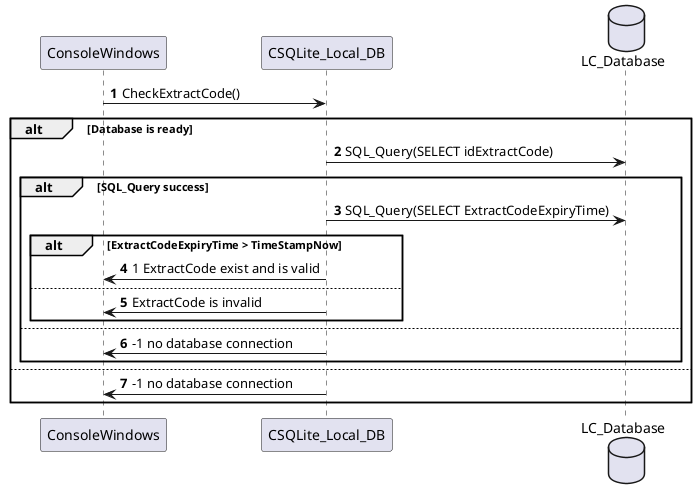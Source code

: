 @startuml


 autonumber
 ConsoleWindows -> CSQLite_Local_DB : CheckExtractCode()

 alt Database is ready

     database LC_Database
     CSQLite_Local_DB -> LC_Database: SQL_Query(SELECT idExtractCode)

     alt SQL_Query success

         CSQLite_Local_DB -> LC_Database: SQL_Query(SELECT ExtractCodeExpiryTime)

         alt ExtractCodeExpiryTime > TimeStampNow
             CSQLite_Local_DB -> ConsoleWindows : 1 ExtractCode exist and is valid
         else
            CSQLite_Local_DB -> ConsoleWindows : ExtractCode is invalid
         end

     else
         CSQLite_Local_DB -> ConsoleWindows : -1 no database connection
     end
 else
     CSQLite_Local_DB -> ConsoleWindows : -1 no database connection
 end

@enduml
